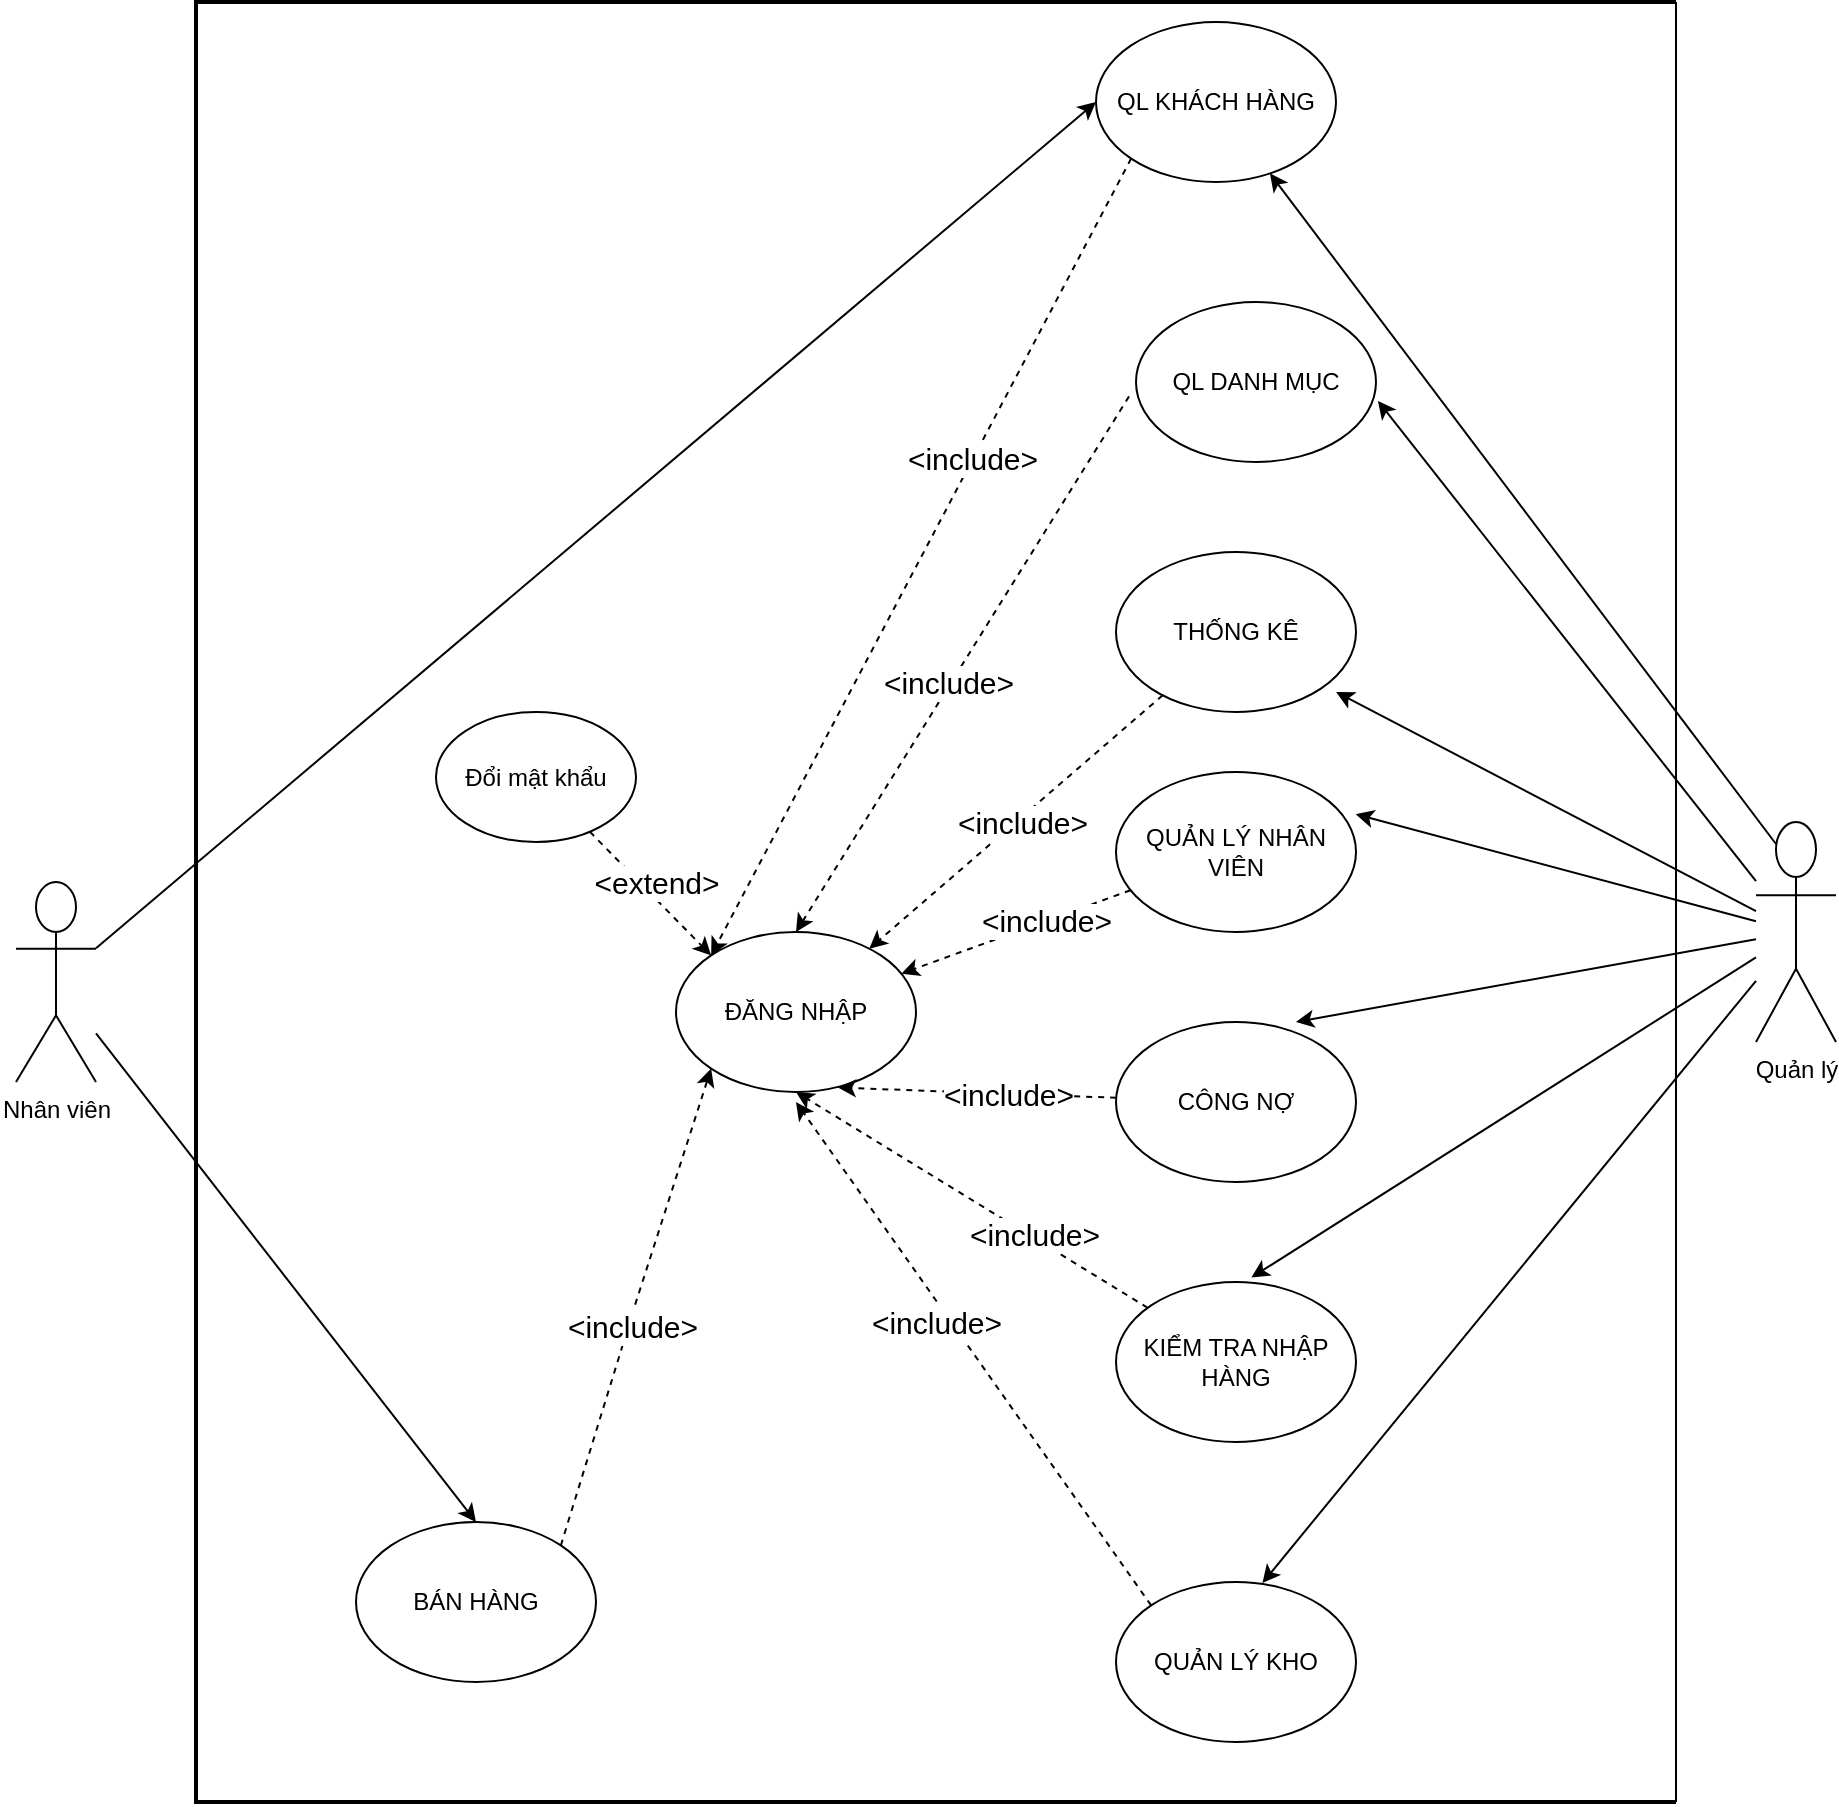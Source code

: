 <mxfile version="13.9.9" type="github">
  <diagram id="lP1IpXQQeITOPNULEuL5" name="Page-1">
    <mxGraphModel dx="1635" dy="2071" grid="1" gridSize="10" guides="1" tooltips="1" connect="1" arrows="1" fold="1" page="1" pageScale="1" pageWidth="827" pageHeight="1169" math="0" shadow="0">
      <root>
        <mxCell id="0" />
        <mxCell id="1" parent="0" />
        <mxCell id="RbZct2MoRm9yDM0AL2yS-1" style="rounded=0;orthogonalLoop=1;jettySize=auto;html=1;entryX=0.5;entryY=0;entryDx=0;entryDy=0;" edge="1" parent="1" source="RbZct2MoRm9yDM0AL2yS-3" target="RbZct2MoRm9yDM0AL2yS-11">
          <mxGeometry relative="1" as="geometry">
            <mxPoint x="410" y="135" as="targetPoint" />
          </mxGeometry>
        </mxCell>
        <mxCell id="RbZct2MoRm9yDM0AL2yS-2" style="edgeStyle=none;rounded=0;orthogonalLoop=1;jettySize=auto;html=1;entryX=0;entryY=0.5;entryDx=0;entryDy=0;" edge="1" parent="1" source="RbZct2MoRm9yDM0AL2yS-3" target="RbZct2MoRm9yDM0AL2yS-19">
          <mxGeometry relative="1" as="geometry" />
        </mxCell>
        <mxCell id="RbZct2MoRm9yDM0AL2yS-3" value="Nhân viên" style="shape=umlActor;verticalLabelPosition=bottom;verticalAlign=top;html=1;outlineConnect=0;" vertex="1" parent="1">
          <mxGeometry x="110" y="160" width="40" height="100" as="geometry" />
        </mxCell>
        <mxCell id="RbZct2MoRm9yDM0AL2yS-4" style="edgeStyle=none;rounded=0;orthogonalLoop=1;jettySize=auto;html=1;entryX=0.999;entryY=0.264;entryDx=0;entryDy=0;entryPerimeter=0;" edge="1" parent="1" source="RbZct2MoRm9yDM0AL2yS-10" target="RbZct2MoRm9yDM0AL2yS-13">
          <mxGeometry relative="1" as="geometry" />
        </mxCell>
        <mxCell id="RbZct2MoRm9yDM0AL2yS-5" style="edgeStyle=none;rounded=0;orthogonalLoop=1;jettySize=auto;html=1;entryX=0.61;entryY=0.007;entryDx=0;entryDy=0;entryPerimeter=0;" edge="1" parent="1" source="RbZct2MoRm9yDM0AL2yS-10" target="RbZct2MoRm9yDM0AL2yS-14">
          <mxGeometry relative="1" as="geometry" />
        </mxCell>
        <mxCell id="RbZct2MoRm9yDM0AL2yS-6" style="edgeStyle=none;rounded=0;orthogonalLoop=1;jettySize=auto;html=1;entryX=0.75;entryY=0;entryDx=0;entryDy=0;entryPerimeter=0;" edge="1" parent="1" source="RbZct2MoRm9yDM0AL2yS-10" target="RbZct2MoRm9yDM0AL2yS-20">
          <mxGeometry relative="1" as="geometry" />
        </mxCell>
        <mxCell id="RbZct2MoRm9yDM0AL2yS-7" style="edgeStyle=none;rounded=0;orthogonalLoop=1;jettySize=auto;html=1;entryX=0.564;entryY=-0.028;entryDx=0;entryDy=0;entryPerimeter=0;" edge="1" parent="1" source="RbZct2MoRm9yDM0AL2yS-10" target="RbZct2MoRm9yDM0AL2yS-18">
          <mxGeometry relative="1" as="geometry" />
        </mxCell>
        <mxCell id="RbZct2MoRm9yDM0AL2yS-8" style="edgeStyle=none;rounded=0;orthogonalLoop=1;jettySize=auto;html=1;entryX=1.008;entryY=0.618;entryDx=0;entryDy=0;entryPerimeter=0;" edge="1" parent="1" source="RbZct2MoRm9yDM0AL2yS-10" target="RbZct2MoRm9yDM0AL2yS-17">
          <mxGeometry relative="1" as="geometry" />
        </mxCell>
        <mxCell id="RbZct2MoRm9yDM0AL2yS-9" style="edgeStyle=none;rounded=0;orthogonalLoop=1;jettySize=auto;html=1;entryX=0.917;entryY=0.875;entryDx=0;entryDy=0;entryPerimeter=0;" edge="1" parent="1" source="RbZct2MoRm9yDM0AL2yS-10" target="RbZct2MoRm9yDM0AL2yS-15">
          <mxGeometry relative="1" as="geometry" />
        </mxCell>
        <mxCell id="RbZct2MoRm9yDM0AL2yS-10" value="Quản lý" style="shape=umlActor;verticalLabelPosition=bottom;verticalAlign=top;html=1;outlineConnect=0;" vertex="1" parent="1">
          <mxGeometry x="980" y="130" width="40" height="110" as="geometry" />
        </mxCell>
        <mxCell id="RbZct2MoRm9yDM0AL2yS-11" value="BÁN HÀNG" style="ellipse;whiteSpace=wrap;html=1;" vertex="1" parent="1">
          <mxGeometry x="280" y="480" width="120" height="80" as="geometry" />
        </mxCell>
        <mxCell id="RbZct2MoRm9yDM0AL2yS-12" style="edgeStyle=none;rounded=0;orthogonalLoop=1;jettySize=auto;html=1;dashed=1;" edge="1" parent="1" source="RbZct2MoRm9yDM0AL2yS-13" target="RbZct2MoRm9yDM0AL2yS-16">
          <mxGeometry relative="1" as="geometry" />
        </mxCell>
        <mxCell id="RbZct2MoRm9yDM0AL2yS-13" value="QUẢN LÝ NHÂN VIÊN" style="ellipse;whiteSpace=wrap;html=1;" vertex="1" parent="1">
          <mxGeometry x="660" y="105" width="120" height="80" as="geometry" />
        </mxCell>
        <mxCell id="RbZct2MoRm9yDM0AL2yS-14" value="QUẢN LÝ KHO" style="ellipse;whiteSpace=wrap;html=1;" vertex="1" parent="1">
          <mxGeometry x="660" y="510" width="120" height="80" as="geometry" />
        </mxCell>
        <mxCell id="RbZct2MoRm9yDM0AL2yS-15" value="THỐNG KÊ" style="ellipse;whiteSpace=wrap;html=1;" vertex="1" parent="1">
          <mxGeometry x="660" y="-5" width="120" height="80" as="geometry" />
        </mxCell>
        <mxCell id="RbZct2MoRm9yDM0AL2yS-16" value="ĐĂNG NHẬP" style="ellipse;whiteSpace=wrap;html=1;" vertex="1" parent="1">
          <mxGeometry x="440" y="185" width="120" height="80" as="geometry" />
        </mxCell>
        <mxCell id="RbZct2MoRm9yDM0AL2yS-17" value="QL DANH MỤC" style="ellipse;whiteSpace=wrap;html=1;" vertex="1" parent="1">
          <mxGeometry x="670" y="-130" width="120" height="80" as="geometry" />
        </mxCell>
        <mxCell id="RbZct2MoRm9yDM0AL2yS-18" value="KIỂM TRA NHẬP HÀNG" style="ellipse;whiteSpace=wrap;html=1;" vertex="1" parent="1">
          <mxGeometry x="660" y="360" width="120" height="80" as="geometry" />
        </mxCell>
        <mxCell id="RbZct2MoRm9yDM0AL2yS-19" value="QL KHÁCH HÀNG" style="ellipse;whiteSpace=wrap;html=1;" vertex="1" parent="1">
          <mxGeometry x="650" y="-270" width="120" height="80" as="geometry" />
        </mxCell>
        <mxCell id="RbZct2MoRm9yDM0AL2yS-20" value="CÔNG NỢ" style="ellipse;whiteSpace=wrap;html=1;" vertex="1" parent="1">
          <mxGeometry x="660" y="230" width="120" height="80" as="geometry" />
        </mxCell>
        <mxCell id="RbZct2MoRm9yDM0AL2yS-21" style="edgeStyle=none;rounded=0;orthogonalLoop=1;jettySize=auto;html=1;dashed=1;entryX=0.675;entryY=0.972;entryDx=0;entryDy=0;entryPerimeter=0;" edge="1" parent="1" source="RbZct2MoRm9yDM0AL2yS-20" target="RbZct2MoRm9yDM0AL2yS-16">
          <mxGeometry relative="1" as="geometry">
            <mxPoint x="640.002" y="288.127" as="sourcePoint" />
            <mxPoint x="525.494" y="329.996" as="targetPoint" />
          </mxGeometry>
        </mxCell>
        <mxCell id="RbZct2MoRm9yDM0AL2yS-22" style="edgeStyle=none;rounded=0;orthogonalLoop=1;jettySize=auto;html=1;dashed=1;entryX=0.5;entryY=1;entryDx=0;entryDy=0;" edge="1" parent="1" source="RbZct2MoRm9yDM0AL2yS-18" target="RbZct2MoRm9yDM0AL2yS-16">
          <mxGeometry relative="1" as="geometry">
            <mxPoint x="607.512" y="409.997" as="sourcePoint" />
            <mxPoint x="493.004" y="451.866" as="targetPoint" />
          </mxGeometry>
        </mxCell>
        <mxCell id="RbZct2MoRm9yDM0AL2yS-23" style="edgeStyle=none;rounded=0;orthogonalLoop=1;jettySize=auto;html=1;dashed=1;exitX=0;exitY=0;exitDx=0;exitDy=0;" edge="1" parent="1" source="RbZct2MoRm9yDM0AL2yS-14">
          <mxGeometry relative="1" as="geometry">
            <mxPoint x="683.563" y="369.67" as="sourcePoint" />
            <mxPoint x="500" y="270" as="targetPoint" />
          </mxGeometry>
        </mxCell>
        <mxCell id="RbZct2MoRm9yDM0AL2yS-24" style="edgeStyle=none;rounded=0;orthogonalLoop=1;jettySize=auto;html=1;dashed=1;" edge="1" parent="1" source="RbZct2MoRm9yDM0AL2yS-15" target="RbZct2MoRm9yDM0AL2yS-16">
          <mxGeometry relative="1" as="geometry">
            <mxPoint x="693.563" y="379.67" as="sourcePoint" />
            <mxPoint x="520" y="285" as="targetPoint" />
          </mxGeometry>
        </mxCell>
        <mxCell id="RbZct2MoRm9yDM0AL2yS-25" style="edgeStyle=none;rounded=0;orthogonalLoop=1;jettySize=auto;html=1;dashed=1;entryX=0.5;entryY=0;entryDx=0;entryDy=0;exitX=-0.029;exitY=0.59;exitDx=0;exitDy=0;exitPerimeter=0;" edge="1" parent="1" source="RbZct2MoRm9yDM0AL2yS-17" target="RbZct2MoRm9yDM0AL2yS-16">
          <mxGeometry relative="1" as="geometry">
            <mxPoint x="703.563" y="389.67" as="sourcePoint" />
            <mxPoint x="530" y="295" as="targetPoint" />
          </mxGeometry>
        </mxCell>
        <mxCell id="RbZct2MoRm9yDM0AL2yS-26" style="edgeStyle=none;rounded=0;orthogonalLoop=1;jettySize=auto;html=1;dashed=1;exitX=1;exitY=0;exitDx=0;exitDy=0;entryX=0;entryY=1;entryDx=0;entryDy=0;" edge="1" parent="1" source="RbZct2MoRm9yDM0AL2yS-11" target="RbZct2MoRm9yDM0AL2yS-16">
          <mxGeometry relative="1" as="geometry">
            <mxPoint x="477.574" y="501.716" as="sourcePoint" />
            <mxPoint x="320" y="230" as="targetPoint" />
            <Array as="points">
              <mxPoint x="420" y="370" />
            </Array>
          </mxGeometry>
        </mxCell>
        <mxCell id="RbZct2MoRm9yDM0AL2yS-27" value="&amp;lt;include&amp;gt;" style="edgeLabel;html=1;align=center;verticalAlign=middle;resizable=0;points=[];fontSize=15;" vertex="1" connectable="0" parent="RbZct2MoRm9yDM0AL2yS-26">
          <mxGeometry x="-0.08" y="-1" relative="1" as="geometry">
            <mxPoint as="offset" />
          </mxGeometry>
        </mxCell>
        <mxCell id="RbZct2MoRm9yDM0AL2yS-28" style="edgeStyle=none;rounded=0;orthogonalLoop=1;jettySize=auto;html=1;dashed=1;exitX=0;exitY=1;exitDx=0;exitDy=0;entryX=0;entryY=0;entryDx=0;entryDy=0;" edge="1" parent="1" source="RbZct2MoRm9yDM0AL2yS-19" target="RbZct2MoRm9yDM0AL2yS-16">
          <mxGeometry relative="1" as="geometry">
            <mxPoint x="677.574" y="561.716" as="sourcePoint" />
            <mxPoint x="520" y="290" as="targetPoint" />
          </mxGeometry>
        </mxCell>
        <mxCell id="RbZct2MoRm9yDM0AL2yS-29" value="&amp;lt;include&amp;gt;" style="edgeLabel;html=1;align=center;verticalAlign=middle;resizable=0;points=[];fontSize=15;" vertex="1" connectable="0" parent="1">
          <mxGeometry x="570.003" y="379.997" as="geometry" />
        </mxCell>
        <mxCell id="RbZct2MoRm9yDM0AL2yS-30" value="&amp;lt;include&amp;gt;" style="edgeLabel;html=1;align=center;verticalAlign=middle;resizable=0;points=[];fontSize=15;" vertex="1" connectable="0" parent="1">
          <mxGeometry x="450.003" y="399.997" as="geometry">
            <mxPoint x="169" y="-64" as="offset" />
          </mxGeometry>
        </mxCell>
        <mxCell id="RbZct2MoRm9yDM0AL2yS-31" value="&amp;lt;include&amp;gt;" style="edgeLabel;html=1;align=center;verticalAlign=middle;resizable=0;points=[];fontSize=15;" vertex="1" connectable="0" parent="1">
          <mxGeometry x="430.003" y="389.997" as="geometry">
            <mxPoint x="176" y="-124" as="offset" />
          </mxGeometry>
        </mxCell>
        <mxCell id="RbZct2MoRm9yDM0AL2yS-32" value="&amp;lt;include&amp;gt;" style="edgeLabel;html=1;align=center;verticalAlign=middle;resizable=0;points=[];fontSize=15;" vertex="1" connectable="0" parent="1">
          <mxGeometry x="457.303" y="409.997" as="geometry">
            <mxPoint x="167" y="-231" as="offset" />
          </mxGeometry>
        </mxCell>
        <mxCell id="RbZct2MoRm9yDM0AL2yS-33" value="&amp;lt;include&amp;gt;" style="edgeLabel;html=1;align=center;verticalAlign=middle;resizable=0;points=[];fontSize=15;" vertex="1" connectable="0" parent="1">
          <mxGeometry x="467.303" y="432.127" as="geometry">
            <mxPoint x="145" y="-302" as="offset" />
          </mxGeometry>
        </mxCell>
        <mxCell id="RbZct2MoRm9yDM0AL2yS-34" value="&amp;lt;include&amp;gt;" style="edgeLabel;html=1;align=center;verticalAlign=middle;resizable=0;points=[];fontSize=15;" vertex="1" connectable="0" parent="1">
          <mxGeometry x="477.303" y="442.127" as="geometry">
            <mxPoint x="98" y="-382" as="offset" />
          </mxGeometry>
        </mxCell>
        <mxCell id="RbZct2MoRm9yDM0AL2yS-35" value="&amp;lt;include&amp;gt;" style="edgeLabel;html=1;align=center;verticalAlign=middle;resizable=0;points=[];fontSize=15;" vertex="1" connectable="0" parent="1">
          <mxGeometry x="540.003" y="349.997" as="geometry">
            <mxPoint x="48" y="-402" as="offset" />
          </mxGeometry>
        </mxCell>
        <mxCell id="RbZct2MoRm9yDM0AL2yS-36" style="rounded=0;orthogonalLoop=1;jettySize=auto;html=1;exitX=0.25;exitY=0.1;exitDx=0;exitDy=0;exitPerimeter=0;" edge="1" parent="1" source="RbZct2MoRm9yDM0AL2yS-10" target="RbZct2MoRm9yDM0AL2yS-19">
          <mxGeometry relative="1" as="geometry">
            <mxPoint x="980" y="70" as="sourcePoint" />
            <mxPoint x="820" y="-184.14" as="targetPoint" />
          </mxGeometry>
        </mxCell>
        <mxCell id="RbZct2MoRm9yDM0AL2yS-37" style="edgeStyle=none;rounded=0;orthogonalLoop=1;jettySize=auto;html=1;entryX=0;entryY=0.333;entryDx=0;entryDy=0;entryPerimeter=0;dashed=1;fontSize=15;" edge="1" parent="1" source="RbZct2MoRm9yDM0AL2yS-3" target="RbZct2MoRm9yDM0AL2yS-3">
          <mxGeometry relative="1" as="geometry" />
        </mxCell>
        <mxCell id="RbZct2MoRm9yDM0AL2yS-38" value="" style="strokeWidth=2;html=1;shape=mxgraph.flowchart.annotation_1;align=left;pointerEvents=1;fontSize=15;" vertex="1" parent="1">
          <mxGeometry x="200" y="-280" width="740" height="900" as="geometry" />
        </mxCell>
        <mxCell id="RbZct2MoRm9yDM0AL2yS-39" value="" style="endArrow=none;html=1;fontSize=15;entryX=1;entryY=0;entryDx=0;entryDy=0;entryPerimeter=0;exitX=1;exitY=1;exitDx=0;exitDy=0;exitPerimeter=0;" edge="1" parent="1" source="RbZct2MoRm9yDM0AL2yS-38" target="RbZct2MoRm9yDM0AL2yS-38">
          <mxGeometry width="50" height="50" relative="1" as="geometry">
            <mxPoint x="990" y="-20" as="sourcePoint" />
            <mxPoint x="1040" y="-70" as="targetPoint" />
          </mxGeometry>
        </mxCell>
        <mxCell id="RbZct2MoRm9yDM0AL2yS-46" style="rounded=0;orthogonalLoop=1;jettySize=auto;html=1;entryX=0;entryY=0;entryDx=0;entryDy=0;dashed=1;" edge="1" parent="1" source="RbZct2MoRm9yDM0AL2yS-41" target="RbZct2MoRm9yDM0AL2yS-16">
          <mxGeometry relative="1" as="geometry" />
        </mxCell>
        <mxCell id="RbZct2MoRm9yDM0AL2yS-47" value="&amp;lt;extend&amp;gt;" style="edgeLabel;html=1;align=center;verticalAlign=middle;resizable=0;points=[];fontSize=15;" vertex="1" connectable="0" parent="RbZct2MoRm9yDM0AL2yS-46">
          <mxGeometry x="-0.334" relative="1" as="geometry">
            <mxPoint x="12.85" y="4.39" as="offset" />
          </mxGeometry>
        </mxCell>
        <mxCell id="RbZct2MoRm9yDM0AL2yS-41" value="Đổi mật khẩu" style="ellipse;whiteSpace=wrap;html=1;" vertex="1" parent="1">
          <mxGeometry x="320" y="75" width="100" height="65" as="geometry" />
        </mxCell>
      </root>
    </mxGraphModel>
  </diagram>
</mxfile>
